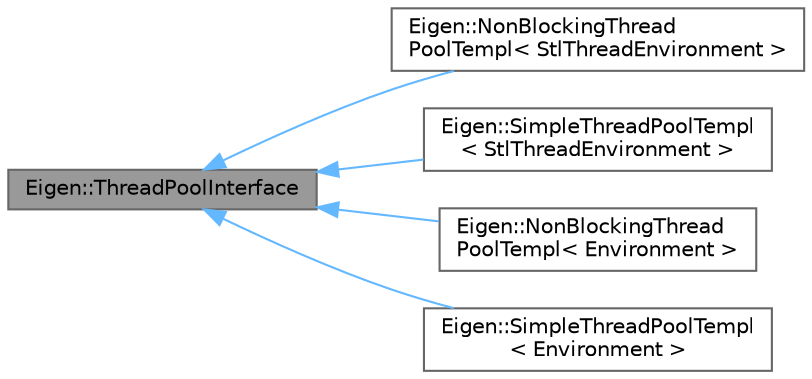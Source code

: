 digraph "Eigen::ThreadPoolInterface"
{
 // LATEX_PDF_SIZE
  bgcolor="transparent";
  edge [fontname=Helvetica,fontsize=10,labelfontname=Helvetica,labelfontsize=10];
  node [fontname=Helvetica,fontsize=10,shape=box,height=0.2,width=0.4];
  rankdir="LR";
  Node1 [id="Node000001",label="Eigen::ThreadPoolInterface",height=0.2,width=0.4,color="gray40", fillcolor="grey60", style="filled", fontcolor="black",tooltip=" "];
  Node1 -> Node2 [id="edge1_Node000001_Node000002",dir="back",color="steelblue1",style="solid",tooltip=" "];
  Node2 [id="Node000002",label="Eigen::NonBlockingThread\lPoolTempl\< StlThreadEnvironment \>",height=0.2,width=0.4,color="gray40", fillcolor="white", style="filled",URL="$class_eigen_1_1_non_blocking_thread_pool_templ.html",tooltip=" "];
  Node1 -> Node3 [id="edge2_Node000001_Node000003",dir="back",color="steelblue1",style="solid",tooltip=" "];
  Node3 [id="Node000003",label="Eigen::SimpleThreadPoolTempl\l\< StlThreadEnvironment \>",height=0.2,width=0.4,color="gray40", fillcolor="white", style="filled",URL="$class_eigen_1_1_simple_thread_pool_templ.html",tooltip=" "];
  Node1 -> Node4 [id="edge3_Node000001_Node000004",dir="back",color="steelblue1",style="solid",tooltip=" "];
  Node4 [id="Node000004",label="Eigen::NonBlockingThread\lPoolTempl\< Environment \>",height=0.2,width=0.4,color="gray40", fillcolor="white", style="filled",URL="$class_eigen_1_1_non_blocking_thread_pool_templ.html",tooltip=" "];
  Node1 -> Node5 [id="edge4_Node000001_Node000005",dir="back",color="steelblue1",style="solid",tooltip=" "];
  Node5 [id="Node000005",label="Eigen::SimpleThreadPoolTempl\l\< Environment \>",height=0.2,width=0.4,color="gray40", fillcolor="white", style="filled",URL="$class_eigen_1_1_simple_thread_pool_templ.html",tooltip=" "];
}
